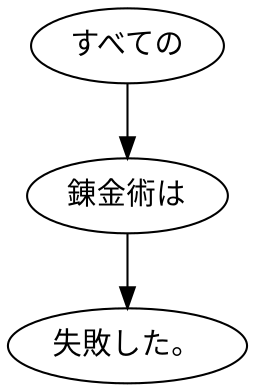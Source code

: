 digraph graph8586 {
	node0 [label="すべての"];
	node1 [label="錬金術は"];
	node2 [label="失敗した。"];
	node0 -> node1;
	node1 -> node2;
}

